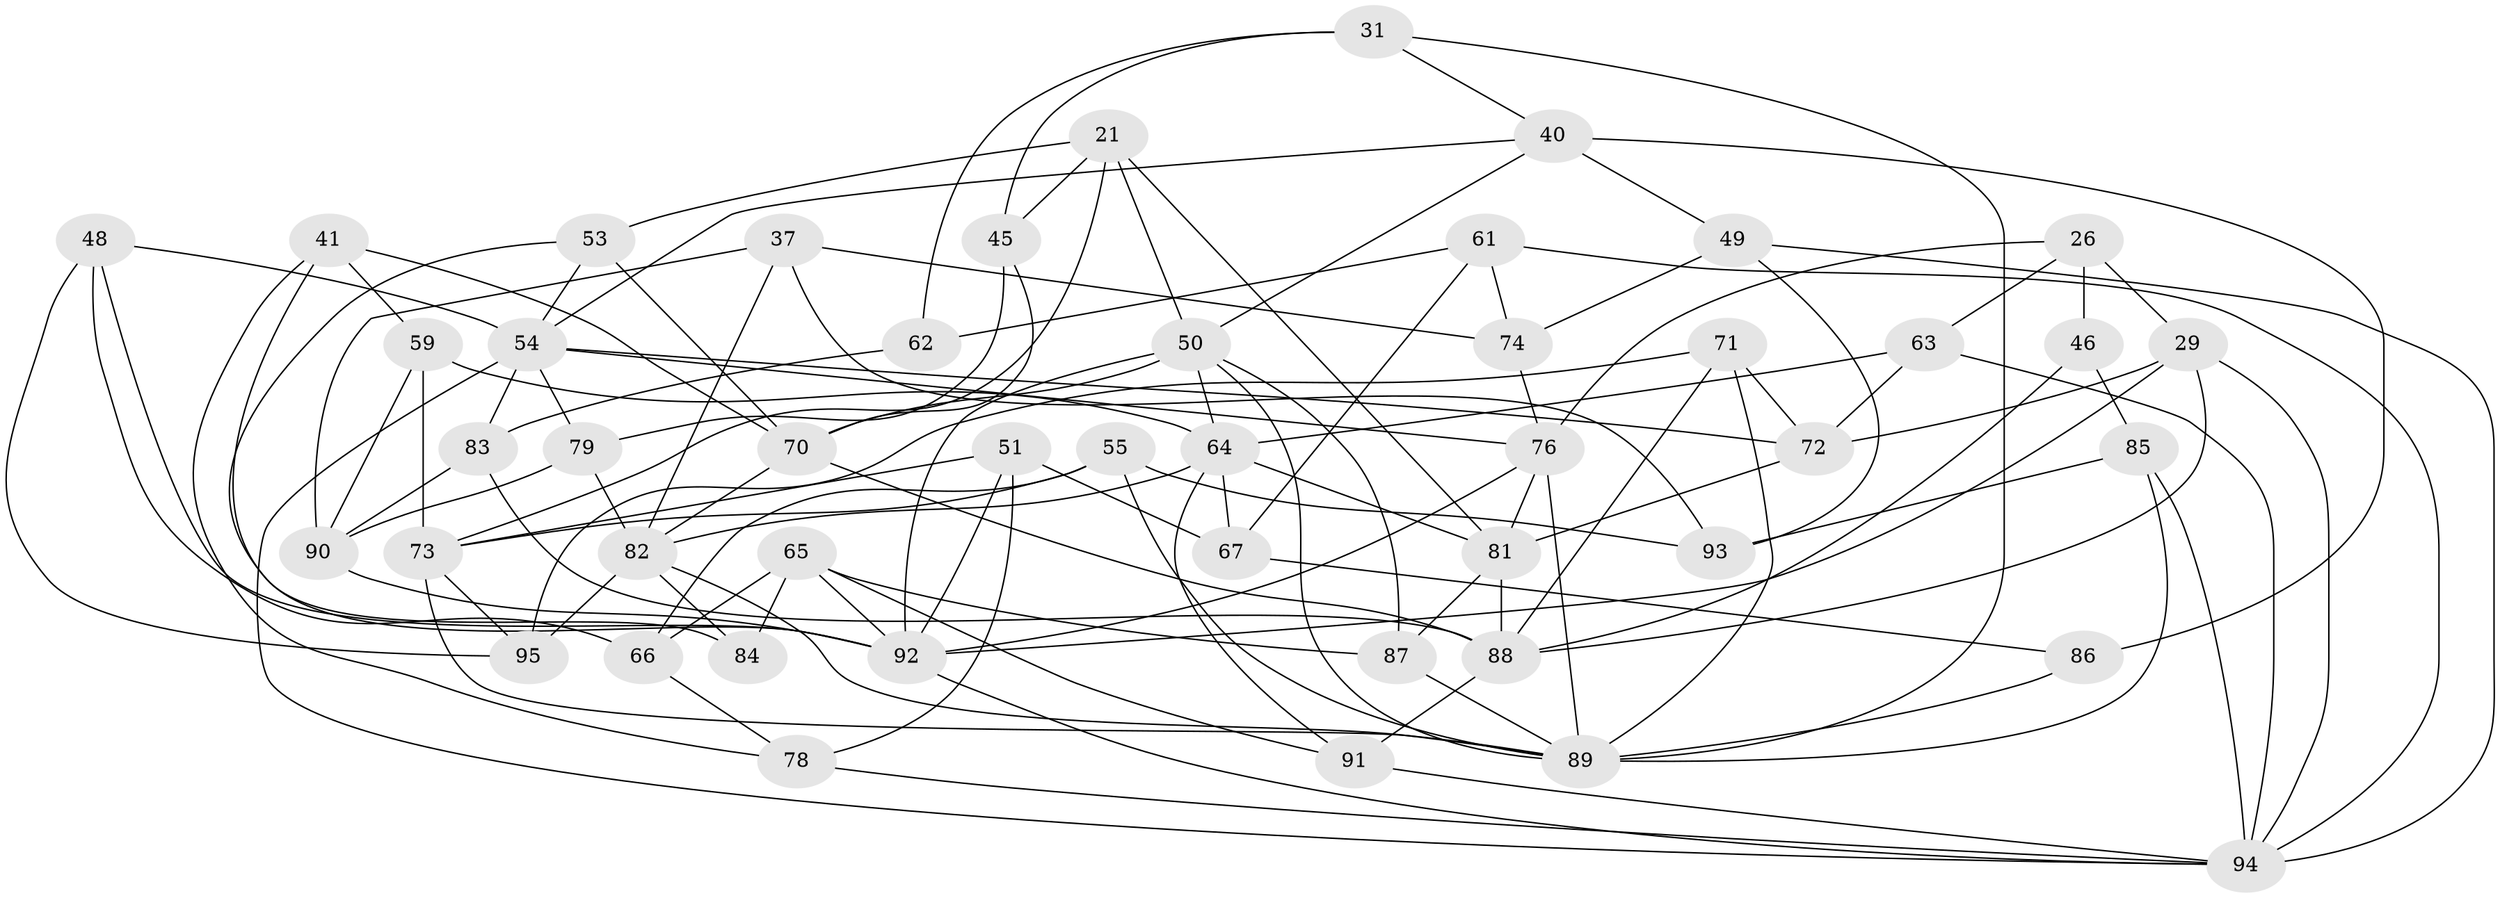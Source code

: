 // original degree distribution, {4: 1.0}
// Generated by graph-tools (version 1.1) at 2025/01/03/04/25 22:01:30]
// undirected, 47 vertices, 115 edges
graph export_dot {
graph [start="1"]
  node [color=gray90,style=filled];
  21 [super="+13"];
  26;
  29 [super="+27"];
  31;
  37;
  40 [super="+20"];
  41;
  45;
  46;
  48;
  49;
  50 [super="+1+2+6"];
  51;
  53;
  54 [super="+16+22"];
  55;
  59;
  61 [super="+32"];
  62;
  63 [super="+39"];
  64 [super="+11+43"];
  65 [super="+30+42"];
  66;
  67;
  70 [super="+12+35"];
  71;
  72 [super="+10+14"];
  73 [super="+28"];
  74;
  76 [super="+36+75"];
  78;
  79;
  81 [super="+4+33+5+57"];
  82 [super="+44"];
  83;
  84;
  85 [super="+34"];
  86;
  87;
  88 [super="+25+47+77"];
  89 [super="+56"];
  90 [super="+8"];
  91 [super="+38"];
  92 [super="+80+69"];
  93;
  94 [super="+68+60"];
  95;
  21 -- 45;
  21 -- 50 [weight=2];
  21 -- 81;
  21 -- 53;
  21 -- 73;
  26 -- 29;
  26 -- 46;
  26 -- 63;
  26 -- 76;
  29 -- 72 [weight=2];
  29 -- 94;
  29 -- 88;
  29 -- 92;
  31 -- 45;
  31 -- 62;
  31 -- 40;
  31 -- 89;
  37 -- 93;
  37 -- 74;
  37 -- 90;
  37 -- 82;
  40 -- 49;
  40 -- 86 [weight=2];
  40 -- 50;
  40 -- 54;
  41 -- 92;
  41 -- 59;
  41 -- 78;
  41 -- 70;
  45 -- 79;
  45 -- 70;
  46 -- 85 [weight=2];
  46 -- 88;
  48 -- 66;
  48 -- 95;
  48 -- 92;
  48 -- 54;
  49 -- 93;
  49 -- 74;
  49 -- 94;
  50 -- 70;
  50 -- 87;
  50 -- 92 [weight=3];
  50 -- 64;
  50 -- 89;
  51 -- 78;
  51 -- 67;
  51 -- 73;
  51 -- 92;
  53 -- 84;
  53 -- 54;
  53 -- 70;
  54 -- 72;
  54 -- 83;
  54 -- 79;
  54 -- 94;
  54 -- 76;
  55 -- 66;
  55 -- 93;
  55 -- 73;
  55 -- 89;
  59 -- 90;
  59 -- 64;
  59 -- 73;
  61 -- 62 [weight=2];
  61 -- 74;
  61 -- 67;
  61 -- 94 [weight=2];
  62 -- 83;
  63 -- 94 [weight=2];
  63 -- 72 [weight=2];
  63 -- 64;
  64 -- 91;
  64 -- 81 [weight=2];
  64 -- 82;
  64 -- 67;
  65 -- 84 [weight=2];
  65 -- 66;
  65 -- 92 [weight=2];
  65 -- 91 [weight=2];
  65 -- 87;
  66 -- 78;
  67 -- 86;
  70 -- 82 [weight=2];
  70 -- 88 [weight=2];
  71 -- 95;
  71 -- 72;
  71 -- 89;
  71 -- 88;
  72 -- 81 [weight=2];
  73 -- 89;
  73 -- 95;
  74 -- 76;
  76 -- 89 [weight=3];
  76 -- 81 [weight=4];
  76 -- 92 [weight=2];
  78 -- 94;
  79 -- 82;
  79 -- 90;
  81 -- 87;
  81 -- 88 [weight=2];
  82 -- 84;
  82 -- 95;
  82 -- 89;
  83 -- 90;
  83 -- 88;
  85 -- 93;
  85 -- 89;
  85 -- 94 [weight=2];
  86 -- 89;
  87 -- 89;
  88 -- 91 [weight=2];
  90 -- 92 [weight=2];
  91 -- 94;
  92 -- 94;
}
